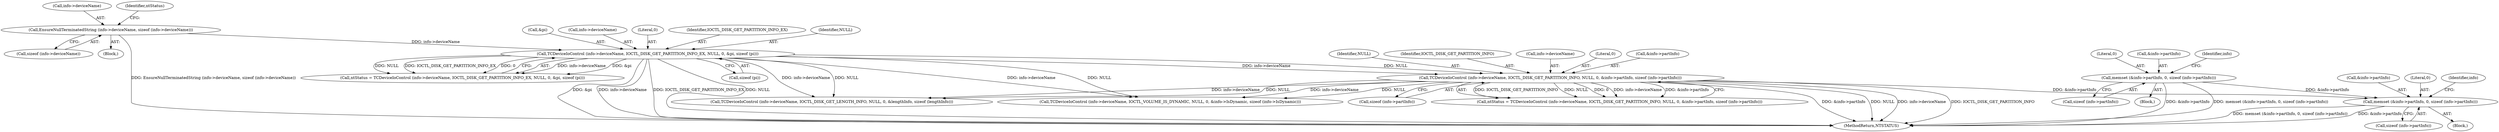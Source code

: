 digraph "0_VeraCrypt_f30f9339c9a0b9bbcc6f5ad38804af39db1f479e@API" {
"1001959" [label="(Call,memset (&info->partInfo, 0, sizeof (info->partInfo)))"];
"1001916" [label="(Call,TCDeviceIoControl (info->deviceName, IOCTL_DISK_GET_PARTITION_INFO, NULL, 0, &info->partInfo, sizeof (info->partInfo)))"];
"1001822" [label="(Call,TCDeviceIoControl (info->deviceName, IOCTL_DISK_GET_PARTITION_INFO_EX, NULL, 0, &pi, sizeof (pi)))"];
"1001812" [label="(Call,EnsureNullTerminatedString (info->deviceName, sizeof (info->deviceName)))"];
"1001837" [label="(Call,memset (&info->partInfo, 0, sizeof (info->partInfo)))"];
"1001960" [label="(Call,&info->partInfo)"];
"1001843" [label="(Call,sizeof (info->partInfo))"];
"1001842" [label="(Literal,0)"];
"1001829" [label="(Call,&pi)"];
"1001837" [label="(Call,memset (&info->partInfo, 0, sizeof (info->partInfo)))"];
"1001921" [label="(Identifier,NULL)"];
"1001838" [label="(Call,&info->partInfo)"];
"1001813" [label="(Call,info->deviceName)"];
"1001823" [label="(Call,info->deviceName)"];
"1001920" [label="(Identifier,IOCTL_DISK_GET_PARTITION_INFO)"];
"1001828" [label="(Literal,0)"];
"1001816" [label="(Call,sizeof (info->deviceName))"];
"1001850" [label="(Identifier,info)"];
"1001944" [label="(Call,TCDeviceIoControl (info->deviceName, IOCTL_DISK_GET_LENGTH_INFO, NULL, 0, &lengthInfo, sizeof (lengthInfo)))"];
"1001964" [label="(Literal,0)"];
"1001927" [label="(Call,sizeof (info->partInfo))"];
"1001822" [label="(Call,TCDeviceIoControl (info->deviceName, IOCTL_DISK_GET_PARTITION_INFO_EX, NULL, 0, &pi, sizeof (pi)))"];
"1001994" [label="(Call,TCDeviceIoControl (info->deviceName, IOCTL_VOLUME_IS_DYNAMIC, NULL, 0, &info->IsDynamic, sizeof (info->IsDynamic)))"];
"1001836" [label="(Block,)"];
"1001914" [label="(Call,ntStatus = TCDeviceIoControl (info->deviceName, IOCTL_DISK_GET_PARTITION_INFO, NULL, 0, &info->partInfo, sizeof (info->partInfo)))"];
"1001826" [label="(Identifier,IOCTL_DISK_GET_PARTITION_INFO_EX)"];
"1001958" [label="(Block,)"];
"1001820" [label="(Call,ntStatus = TCDeviceIoControl (info->deviceName, IOCTL_DISK_GET_PARTITION_INFO_EX, NULL, 0, &pi, sizeof (pi)))"];
"1001809" [label="(Block,)"];
"1001959" [label="(Call,memset (&info->partInfo, 0, sizeof (info->partInfo)))"];
"1001917" [label="(Call,info->deviceName)"];
"1001972" [label="(Identifier,info)"];
"1001916" [label="(Call,TCDeviceIoControl (info->deviceName, IOCTL_DISK_GET_PARTITION_INFO, NULL, 0, &info->partInfo, sizeof (info->partInfo)))"];
"1001812" [label="(Call,EnsureNullTerminatedString (info->deviceName, sizeof (info->deviceName)))"];
"1003200" [label="(MethodReturn,NTSTATUS)"];
"1001831" [label="(Call,sizeof (pi))"];
"1001821" [label="(Identifier,ntStatus)"];
"1001827" [label="(Identifier,NULL)"];
"1001922" [label="(Literal,0)"];
"1001965" [label="(Call,sizeof (info->partInfo))"];
"1001923" [label="(Call,&info->partInfo)"];
"1001959" -> "1001958"  [label="AST: "];
"1001959" -> "1001965"  [label="CFG: "];
"1001960" -> "1001959"  [label="AST: "];
"1001964" -> "1001959"  [label="AST: "];
"1001965" -> "1001959"  [label="AST: "];
"1001972" -> "1001959"  [label="CFG: "];
"1001959" -> "1003200"  [label="DDG: memset (&info->partInfo, 0, sizeof (info->partInfo))"];
"1001959" -> "1003200"  [label="DDG: &info->partInfo"];
"1001916" -> "1001959"  [label="DDG: &info->partInfo"];
"1001837" -> "1001959"  [label="DDG: &info->partInfo"];
"1001916" -> "1001914"  [label="AST: "];
"1001916" -> "1001927"  [label="CFG: "];
"1001917" -> "1001916"  [label="AST: "];
"1001920" -> "1001916"  [label="AST: "];
"1001921" -> "1001916"  [label="AST: "];
"1001922" -> "1001916"  [label="AST: "];
"1001923" -> "1001916"  [label="AST: "];
"1001927" -> "1001916"  [label="AST: "];
"1001914" -> "1001916"  [label="CFG: "];
"1001916" -> "1003200"  [label="DDG: &info->partInfo"];
"1001916" -> "1003200"  [label="DDG: NULL"];
"1001916" -> "1003200"  [label="DDG: info->deviceName"];
"1001916" -> "1003200"  [label="DDG: IOCTL_DISK_GET_PARTITION_INFO"];
"1001916" -> "1001914"  [label="DDG: IOCTL_DISK_GET_PARTITION_INFO"];
"1001916" -> "1001914"  [label="DDG: NULL"];
"1001916" -> "1001914"  [label="DDG: 0"];
"1001916" -> "1001914"  [label="DDG: info->deviceName"];
"1001916" -> "1001914"  [label="DDG: &info->partInfo"];
"1001822" -> "1001916"  [label="DDG: info->deviceName"];
"1001822" -> "1001916"  [label="DDG: NULL"];
"1001916" -> "1001944"  [label="DDG: info->deviceName"];
"1001916" -> "1001944"  [label="DDG: NULL"];
"1001916" -> "1001994"  [label="DDG: info->deviceName"];
"1001916" -> "1001994"  [label="DDG: NULL"];
"1001822" -> "1001820"  [label="AST: "];
"1001822" -> "1001831"  [label="CFG: "];
"1001823" -> "1001822"  [label="AST: "];
"1001826" -> "1001822"  [label="AST: "];
"1001827" -> "1001822"  [label="AST: "];
"1001828" -> "1001822"  [label="AST: "];
"1001829" -> "1001822"  [label="AST: "];
"1001831" -> "1001822"  [label="AST: "];
"1001820" -> "1001822"  [label="CFG: "];
"1001822" -> "1003200"  [label="DDG: &pi"];
"1001822" -> "1003200"  [label="DDG: info->deviceName"];
"1001822" -> "1003200"  [label="DDG: IOCTL_DISK_GET_PARTITION_INFO_EX"];
"1001822" -> "1003200"  [label="DDG: NULL"];
"1001822" -> "1001820"  [label="DDG: info->deviceName"];
"1001822" -> "1001820"  [label="DDG: &pi"];
"1001822" -> "1001820"  [label="DDG: NULL"];
"1001822" -> "1001820"  [label="DDG: IOCTL_DISK_GET_PARTITION_INFO_EX"];
"1001822" -> "1001820"  [label="DDG: 0"];
"1001812" -> "1001822"  [label="DDG: info->deviceName"];
"1001822" -> "1001944"  [label="DDG: info->deviceName"];
"1001822" -> "1001944"  [label="DDG: NULL"];
"1001822" -> "1001994"  [label="DDG: info->deviceName"];
"1001822" -> "1001994"  [label="DDG: NULL"];
"1001812" -> "1001809"  [label="AST: "];
"1001812" -> "1001816"  [label="CFG: "];
"1001813" -> "1001812"  [label="AST: "];
"1001816" -> "1001812"  [label="AST: "];
"1001821" -> "1001812"  [label="CFG: "];
"1001812" -> "1003200"  [label="DDG: EnsureNullTerminatedString (info->deviceName, sizeof (info->deviceName))"];
"1001837" -> "1001836"  [label="AST: "];
"1001837" -> "1001843"  [label="CFG: "];
"1001838" -> "1001837"  [label="AST: "];
"1001842" -> "1001837"  [label="AST: "];
"1001843" -> "1001837"  [label="AST: "];
"1001850" -> "1001837"  [label="CFG: "];
"1001837" -> "1003200"  [label="DDG: &info->partInfo"];
"1001837" -> "1003200"  [label="DDG: memset (&info->partInfo, 0, sizeof (info->partInfo))"];
}
